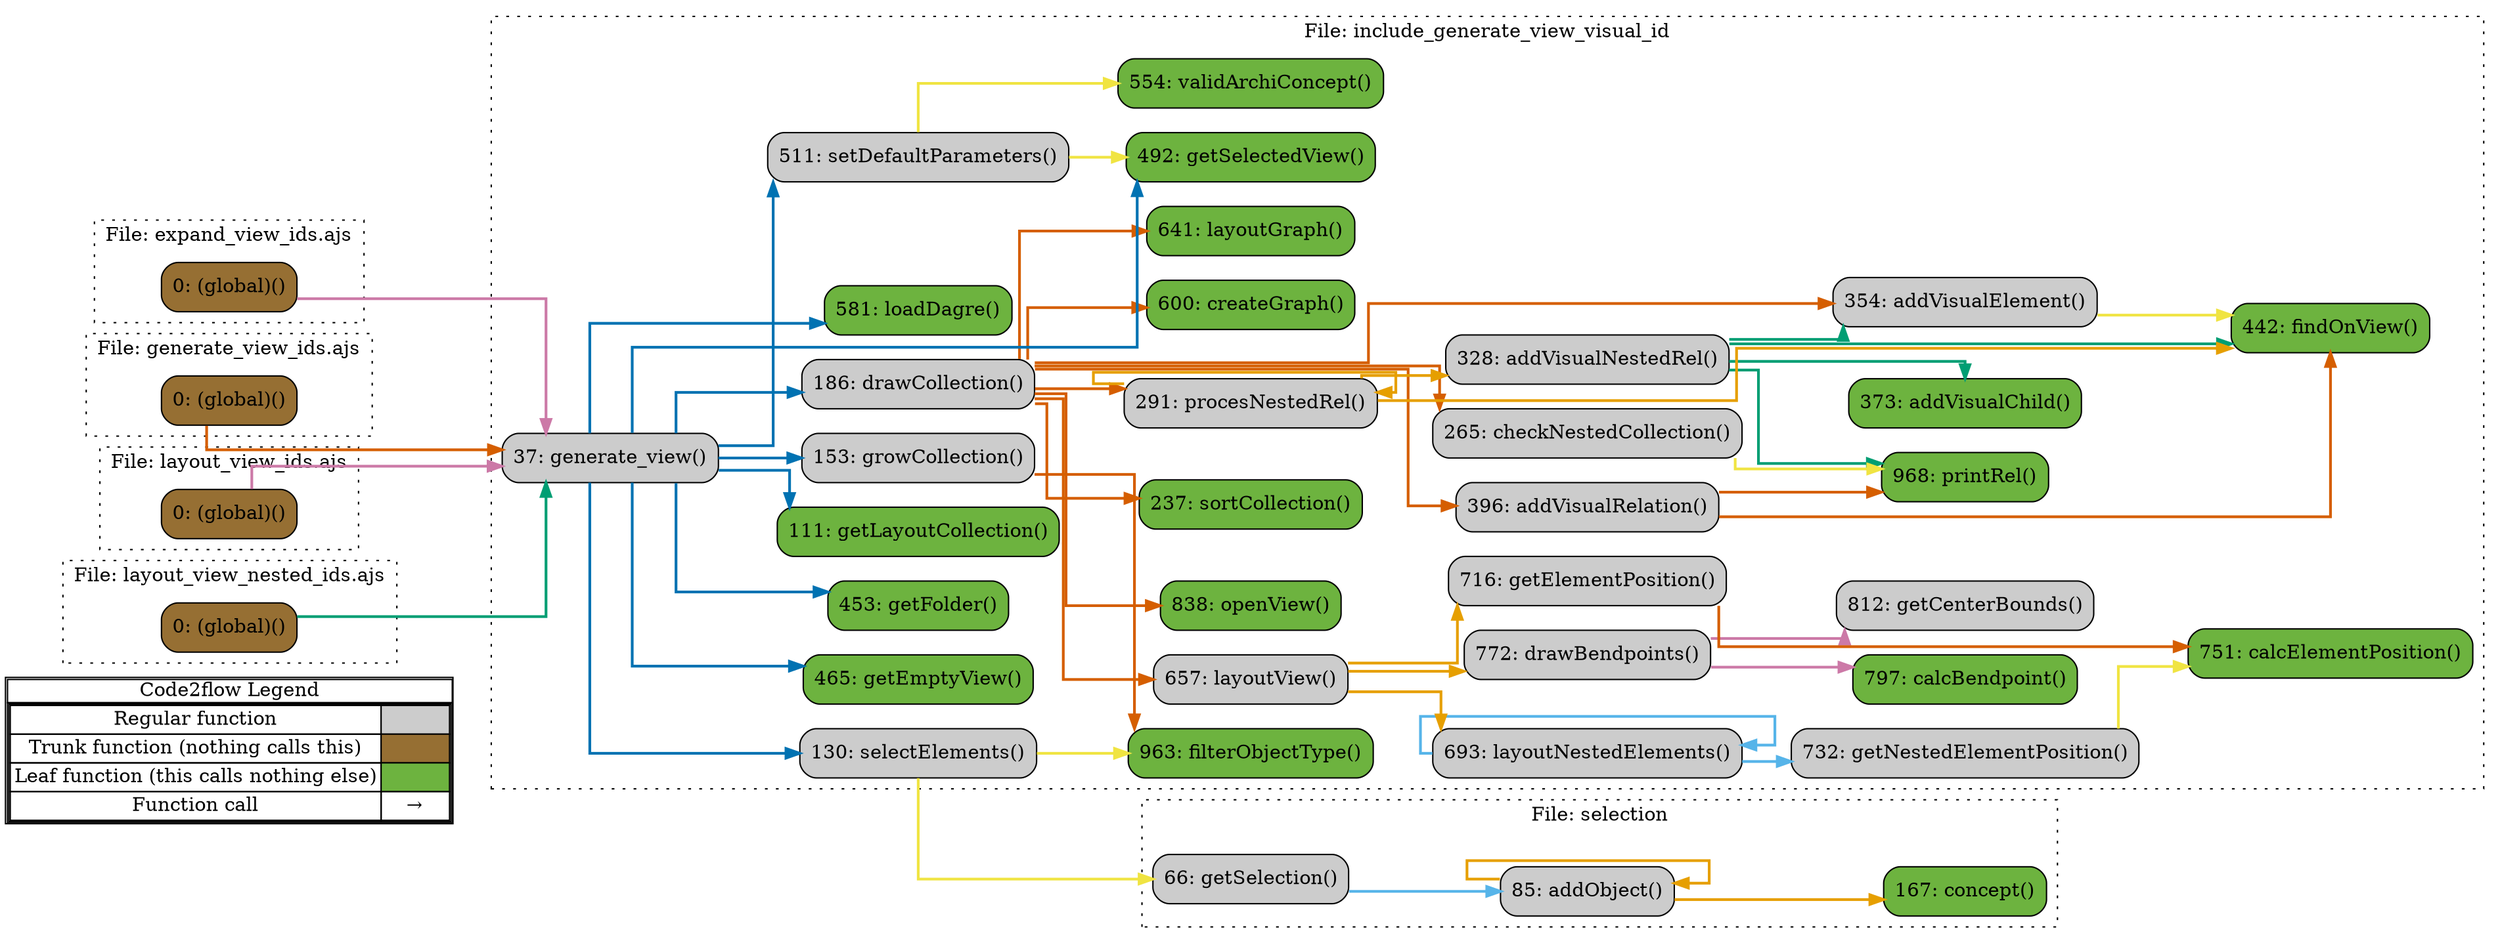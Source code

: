 digraph G {
concentrate=true;
splines="ortho";
rankdir="LR";
subgraph legend{
    rank = min;
    label = "legend";
    Legend [shape=none, margin=0, label = <
        <table cellspacing="0" cellpadding="0" border="1"><tr><td>Code2flow Legend</td></tr><tr><td>
        <table cellspacing="0">
        <tr><td>Regular function</td><td width="50px" bgcolor='#cccccc'></td></tr>
        <tr><td>Trunk function (nothing calls this)</td><td bgcolor='#966F33'></td></tr>
        <tr><td>Leaf function (this calls nothing else)</td><td bgcolor='#6db33f'></td></tr>
        <tr><td>Function call</td><td><font color='black'>&#8594;</font></td></tr>
        </table></td></tr></table>
        >];
}node_208e45e7 [label="0: (global)()" name="expand_view_ids.ajs::(global)" shape="rect" style="rounded,filled" fillcolor="#966F33" ];
node_4739b206 [label="0: (global)()" name="generate_view_ids.ajs::(global)" shape="rect" style="rounded,filled" fillcolor="#966F33" ];
node_a570edea [label="373: addVisualChild()" name="include_generate_view_visual_id::addVisualChild" shape="rect" style="rounded,filled" fillcolor="#6db33f" ];
node_3d99c68c [label="354: addVisualElement()" name="include_generate_view_visual_id::addVisualElement" shape="rect" style="rounded,filled" fillcolor="#cccccc" ];
node_9095f20b [label="328: addVisualNestedRel()" name="include_generate_view_visual_id::addVisualNestedRel" shape="rect" style="rounded,filled" fillcolor="#cccccc" ];
node_a1e2bbae [label="396: addVisualRelation()" name="include_generate_view_visual_id::addVisualRelation" shape="rect" style="rounded,filled" fillcolor="#cccccc" ];
node_cccdb5d4 [label="797: calcBendpoint()" name="include_generate_view_visual_id::calcBendpoint" shape="rect" style="rounded,filled" fillcolor="#6db33f" ];
node_e4fa0880 [label="751: calcElementPosition()" name="include_generate_view_visual_id::calcElementPosition" shape="rect" style="rounded,filled" fillcolor="#6db33f" ];
node_14c79b14 [label="265: checkNestedCollection()" name="include_generate_view_visual_id::checkNestedCollection" shape="rect" style="rounded,filled" fillcolor="#cccccc" ];
node_adc0a669 [label="600: createGraph()" name="include_generate_view_visual_id::createGraph" shape="rect" style="rounded,filled" fillcolor="#6db33f" ];
node_48d0608f [label="772: drawBendpoints()" name="include_generate_view_visual_id::drawBendpoints" shape="rect" style="rounded,filled" fillcolor="#cccccc" ];
node_ec61d1de [label="186: drawCollection()" name="include_generate_view_visual_id::drawCollection" shape="rect" style="rounded,filled" fillcolor="#cccccc" ];
node_3cffce07 [label="963: filterObjectType()" name="include_generate_view_visual_id::filterObjectType" shape="rect" style="rounded,filled" fillcolor="#6db33f" ];
node_f248b59d [label="442: findOnView()" name="include_generate_view_visual_id::findOnView" shape="rect" style="rounded,filled" fillcolor="#6db33f" ];
node_3055d125 [label="37: generate_view()" name="include_generate_view_visual_id::generate_view" shape="rect" style="rounded,filled" fillcolor="#cccccc" ];
node_b98837ac [label="812: getCenterBounds()" name="include_generate_view_visual_id::getCenterBounds" shape="rect" style="rounded,filled" fillcolor="#cccccc" ];
node_8027f52e [label="716: getElementPosition()" name="include_generate_view_visual_id::getElementPosition" shape="rect" style="rounded,filled" fillcolor="#cccccc" ];
node_f40d8d84 [label="465: getEmptyView()" name="include_generate_view_visual_id::getEmptyView" shape="rect" style="rounded,filled" fillcolor="#6db33f" ];
node_b78fa9e6 [label="453: getFolder()" name="include_generate_view_visual_id::getFolder" shape="rect" style="rounded,filled" fillcolor="#6db33f" ];
node_35a12a18 [label="111: getLayoutCollection()" name="include_generate_view_visual_id::getLayoutCollection" shape="rect" style="rounded,filled" fillcolor="#6db33f" ];
node_fc7e8c74 [label="732: getNestedElementPosition()" name="include_generate_view_visual_id::getNestedElementPosition" shape="rect" style="rounded,filled" fillcolor="#cccccc" ];
node_1e52aebd [label="492: getSelectedView()" name="include_generate_view_visual_id::getSelectedView" shape="rect" style="rounded,filled" fillcolor="#6db33f" ];
node_de9ee256 [label="153: growCollection()" name="include_generate_view_visual_id::growCollection" shape="rect" style="rounded,filled" fillcolor="#cccccc" ];
node_8a042b5b [label="641: layoutGraph()" name="include_generate_view_visual_id::layoutGraph" shape="rect" style="rounded,filled" fillcolor="#6db33f" ];
node_651db162 [label="693: layoutNestedElements()" name="include_generate_view_visual_id::layoutNestedElements" shape="rect" style="rounded,filled" fillcolor="#cccccc" ];
node_d5177659 [label="657: layoutView()" name="include_generate_view_visual_id::layoutView" shape="rect" style="rounded,filled" fillcolor="#cccccc" ];
node_31fc1105 [label="581: loadDagre()" name="include_generate_view_visual_id::loadDagre" shape="rect" style="rounded,filled" fillcolor="#6db33f" ];
node_c16c9cad [label="838: openView()" name="include_generate_view_visual_id::openView" shape="rect" style="rounded,filled" fillcolor="#6db33f" ];
node_5969ea7b [label="968: printRel()" name="include_generate_view_visual_id::printRel" shape="rect" style="rounded,filled" fillcolor="#6db33f" ];
node_0e99d3e9 [label="291: procesNestedRel()" name="include_generate_view_visual_id::procesNestedRel" shape="rect" style="rounded,filled" fillcolor="#cccccc" ];
node_11896b7c [label="130: selectElements()" name="include_generate_view_visual_id::selectElements" shape="rect" style="rounded,filled" fillcolor="#cccccc" ];
node_af714d54 [label="511: setDefaultParameters()" name="include_generate_view_visual_id::setDefaultParameters" shape="rect" style="rounded,filled" fillcolor="#cccccc" ];
node_b4850931 [label="237: sortCollection()" name="include_generate_view_visual_id::sortCollection" shape="rect" style="rounded,filled" fillcolor="#6db33f" ];
node_ab682b4a [label="554: validArchiConcept()" name="include_generate_view_visual_id::validArchiConcept" shape="rect" style="rounded,filled" fillcolor="#6db33f" ];
node_3654ef0f [label="0: (global)()" name="layout_view_ids.ajs::(global)" shape="rect" style="rounded,filled" fillcolor="#966F33" ];
node_bd44da9b [label="0: (global)()" name="layout_view_nested_ids.ajs::(global)" shape="rect" style="rounded,filled" fillcolor="#966F33" ];
node_b4a49c09 [label="85: addObject()" name="selection::addObject" shape="rect" style="rounded,filled" fillcolor="#cccccc" ];
node_52d2acad [label="167: concept()" name="selection::concept" shape="rect" style="rounded,filled" fillcolor="#6db33f" ];
node_474f4582 [label="66: getSelection()" name="selection::getSelection" shape="rect" style="rounded,filled" fillcolor="#cccccc" ];
node_208e45e7 -> node_3055d125 [color="#CC79A7" penwidth="2"];
node_4739b206 -> node_3055d125 [color="#D55E00" penwidth="2"];
node_3d99c68c -> node_f248b59d [color="#F0E442" penwidth="2"];
node_9095f20b -> node_a570edea [color="#009E73" penwidth="2"];
node_9095f20b -> node_3d99c68c [color="#009E73" penwidth="2"];
node_9095f20b -> node_f248b59d [color="#009E73" penwidth="2"];
node_9095f20b -> node_5969ea7b [color="#009E73" penwidth="2"];
node_a1e2bbae -> node_f248b59d [color="#D55E00" penwidth="2"];
node_a1e2bbae -> node_5969ea7b [color="#D55E00" penwidth="2"];
node_a1e2bbae -> node_5969ea7b [color="#D55E00" penwidth="2"];
node_a1e2bbae -> node_5969ea7b [color="#D55E00" penwidth="2"];
node_a1e2bbae -> node_5969ea7b [color="#D55E00" penwidth="2"];
node_14c79b14 -> node_5969ea7b [color="#F0E442" penwidth="2"];
node_48d0608f -> node_cccdb5d4 [color="#CC79A7" penwidth="2"];
node_48d0608f -> node_b98837ac [color="#CC79A7" penwidth="2"];
node_48d0608f -> node_b98837ac [color="#CC79A7" penwidth="2"];
node_ec61d1de -> node_3d99c68c [color="#D55E00" penwidth="2"];
node_ec61d1de -> node_3d99c68c [color="#D55E00" penwidth="2"];
node_ec61d1de -> node_3d99c68c [color="#D55E00" penwidth="2"];
node_ec61d1de -> node_a1e2bbae [color="#D55E00" penwidth="2"];
node_ec61d1de -> node_14c79b14 [color="#D55E00" penwidth="2"];
node_ec61d1de -> node_adc0a669 [color="#D55E00" penwidth="2"];
node_ec61d1de -> node_8a042b5b [color="#D55E00" penwidth="2"];
node_ec61d1de -> node_d5177659 [color="#D55E00" penwidth="2"];
node_ec61d1de -> node_c16c9cad [color="#D55E00" penwidth="2"];
node_ec61d1de -> node_0e99d3e9 [color="#D55E00" penwidth="2"];
node_ec61d1de -> node_b4850931 [color="#D55E00" penwidth="2"];
node_3055d125 -> node_ec61d1de [color="#0072B2" penwidth="2"];
node_3055d125 -> node_ec61d1de [color="#0072B2" penwidth="2"];
node_3055d125 -> node_ec61d1de [color="#0072B2" penwidth="2"];
node_3055d125 -> node_ec61d1de [color="#0072B2" penwidth="2"];
node_3055d125 -> node_f40d8d84 [color="#0072B2" penwidth="2"];
node_3055d125 -> node_f40d8d84 [color="#0072B2" penwidth="2"];
node_3055d125 -> node_b78fa9e6 [color="#0072B2" penwidth="2"];
node_3055d125 -> node_35a12a18 [color="#0072B2" penwidth="2"];
node_3055d125 -> node_35a12a18 [color="#0072B2" penwidth="2"];
node_3055d125 -> node_1e52aebd [color="#0072B2" penwidth="2"];
node_3055d125 -> node_1e52aebd [color="#0072B2" penwidth="2"];
node_3055d125 -> node_de9ee256 [color="#0072B2" penwidth="2"];
node_3055d125 -> node_de9ee256 [color="#0072B2" penwidth="2"];
node_3055d125 -> node_de9ee256 [color="#0072B2" penwidth="2"];
node_3055d125 -> node_31fc1105 [color="#0072B2" penwidth="2"];
node_3055d125 -> node_11896b7c [color="#0072B2" penwidth="2"];
node_3055d125 -> node_af714d54 [color="#0072B2" penwidth="2"];
node_8027f52e -> node_e4fa0880 [color="#D55E00" penwidth="2"];
node_fc7e8c74 -> node_e4fa0880 [color="#F0E442" penwidth="2"];
node_fc7e8c74 -> node_e4fa0880 [color="#F0E442" penwidth="2"];
node_de9ee256 -> node_3cffce07 [color="#D55E00" penwidth="2"];
node_de9ee256 -> node_3cffce07 [color="#D55E00" penwidth="2"];
node_de9ee256 -> node_3cffce07 [color="#D55E00" penwidth="2"];
node_651db162 -> node_fc7e8c74 [color="#56B4E9" penwidth="2"];
node_651db162 -> node_651db162 [color="#56B4E9" penwidth="2"];
node_d5177659 -> node_48d0608f [color="#E69F00" penwidth="2"];
node_d5177659 -> node_8027f52e [color="#E69F00" penwidth="2"];
node_d5177659 -> node_651db162 [color="#E69F00" penwidth="2"];
node_0e99d3e9 -> node_9095f20b [color="#E69F00" penwidth="2"];
node_0e99d3e9 -> node_9095f20b [color="#E69F00" penwidth="2"];
node_0e99d3e9 -> node_f248b59d [color="#E69F00" penwidth="2"];
node_0e99d3e9 -> node_0e99d3e9 [color="#E69F00" penwidth="2"];
node_11896b7c -> node_3cffce07 [color="#F0E442" penwidth="2"];
node_11896b7c -> node_474f4582 [color="#F0E442" penwidth="2"];
node_af714d54 -> node_1e52aebd [color="#F0E442" penwidth="2"];
node_af714d54 -> node_ab682b4a [color="#F0E442" penwidth="2"];
node_af714d54 -> node_ab682b4a [color="#F0E442" penwidth="2"];
node_af714d54 -> node_ab682b4a [color="#F0E442" penwidth="2"];
node_af714d54 -> node_ab682b4a [color="#F0E442" penwidth="2"];
node_3654ef0f -> node_3055d125 [color="#CC79A7" penwidth="2"];
node_bd44da9b -> node_3055d125 [color="#009E73" penwidth="2"];
node_b4a49c09 -> node_b4a49c09 [color="#E69F00" penwidth="2"];
node_b4a49c09 -> node_52d2acad [color="#E69F00" penwidth="2"];
node_474f4582 -> node_b4a49c09 [color="#56B4E9" penwidth="2"];
subgraph cluster_88b422be {
    node_208e45e7;
    label="File: expand_view_ids.ajs";
    name="expand_view_ids.ajs";
    style="filled";
    graph[style=dotted];
};
subgraph cluster_1fa274ea {
    node_4739b206;
    label="File: generate_view_ids.ajs";
    name="generate_view_ids.ajs";
    style="filled";
    graph[style=dotted];
};
subgraph cluster_a5fb857f {
    node_3055d125 node_35a12a18 node_11896b7c node_de9ee256 node_ec61d1de node_b4850931 node_14c79b14 node_0e99d3e9 node_9095f20b node_3d99c68c node_a570edea node_a1e2bbae node_f248b59d node_b78fa9e6 node_f40d8d84 node_1e52aebd node_af714d54 node_ab682b4a node_31fc1105 node_adc0a669 node_8a042b5b node_d5177659 node_651db162 node_8027f52e node_fc7e8c74 node_e4fa0880 node_48d0608f node_cccdb5d4 node_b98837ac node_c16c9cad node_3cffce07 node_5969ea7b;
    label="File: include_generate_view_visual_id";
    name="include_generate_view_visual_id";
    style="filled";
    graph[style=dotted];
};
subgraph cluster_5a52f923 {
    node_3654ef0f;
    label="File: layout_view_ids.ajs";
    name="layout_view_ids.ajs";
    style="filled";
    graph[style=dotted];
};
subgraph cluster_95c41fbd {
    node_bd44da9b;
    label="File: layout_view_nested_ids.ajs";
    name="layout_view_nested_ids.ajs";
    style="filled";
    graph[style=dotted];
};
subgraph cluster_0538eea7 {
    node_474f4582 node_b4a49c09 node_52d2acad;
    label="File: selection";
    name="selection";
    style="filled";
    graph[style=dotted];
};
}
